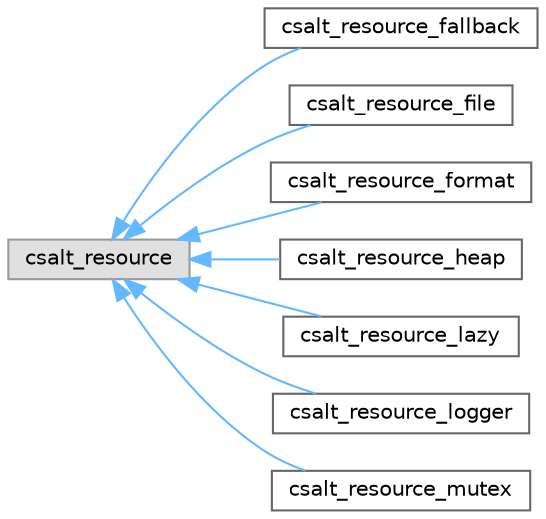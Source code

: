 digraph "Graphical Class Hierarchy"
{
 // LATEX_PDF_SIZE
  bgcolor="transparent";
  edge [fontname=Helvetica,fontsize=10,labelfontname=Helvetica,labelfontsize=10];
  node [fontname=Helvetica,fontsize=10,shape=box,height=0.2,width=0.4];
  rankdir="LR";
  Node0 [id="Node000000",label="csalt_resource",height=0.2,width=0.4,color="grey60", fillcolor="#E0E0E0", style="filled",tooltip=" "];
  Node0 -> Node1 [id="edge1_Node000000_Node000001",dir="back",color="steelblue1",style="solid",tooltip=" "];
  Node1 [id="Node000001",label="csalt_resource_fallback",height=0.2,width=0.4,color="grey40", fillcolor="white", style="filled",URL="$structcsalt__resource__fallback.html",tooltip="A resource that takes two resources and produces a csalt_store_fallback with the results."];
  Node0 -> Node2 [id="edge2_Node000000_Node000002",dir="back",color="steelblue1",style="solid",tooltip=" "];
  Node2 [id="Node000002",label="csalt_resource_file",height=0.2,width=0.4,color="grey40", fillcolor="white", style="filled",URL="$structcsalt__resource__file.html",tooltip="Represents a file on the file system."];
  Node0 -> Node3 [id="edge3_Node000000_Node000003",dir="back",color="steelblue1",style="solid",tooltip=" "];
  Node3 [id="Node000003",label="csalt_resource_format",height=0.2,width=0.4,color="grey40", fillcolor="white", style="filled",URL="$structcsalt__resource__format.html",tooltip="Provides a way to allocate space for, format, then use a single format string."];
  Node0 -> Node4 [id="edge4_Node000000_Node000004",dir="back",color="steelblue1",style="solid",tooltip=" "];
  Node4 [id="Node000004",label="csalt_resource_heap",height=0.2,width=0.4,color="grey40", fillcolor="white", style="filled",URL="$structcsalt__resource__heap.html",tooltip="Represents a request to allocate heap memory."];
  Node0 -> Node5 [id="edge5_Node000000_Node000005",dir="back",color="steelblue1",style="solid",tooltip=" "];
  Node5 [id="Node000005",label="csalt_resource_lazy",height=0.2,width=0.4,color="grey40", fillcolor="white", style="filled",URL="$structcsalt__resource__lazy.html",tooltip="This resource takes a resource and delays initialization until the store is used."];
  Node0 -> Node6 [id="edge6_Node000000_Node000006",dir="back",color="steelblue1",style="solid",tooltip=" "];
  Node6 [id="Node000006",label="csalt_resource_logger",height=0.2,width=0.4,color="grey40", fillcolor="white", style="filled",URL="$structcsalt__resource__logger.html",tooltip="Decorates a resource with a logger, reporting resource initialization failures."];
  Node0 -> Node7 [id="edge7_Node000000_Node000007",dir="back",color="steelblue1",style="solid",tooltip=" "];
  Node7 [id="Node000007",label="csalt_resource_mutex",height=0.2,width=0.4,color="grey40", fillcolor="white", style="filled",URL="$structcsalt__resource__mutex.html",tooltip="Decorates a resource for synchronization with a mutex."];
}
